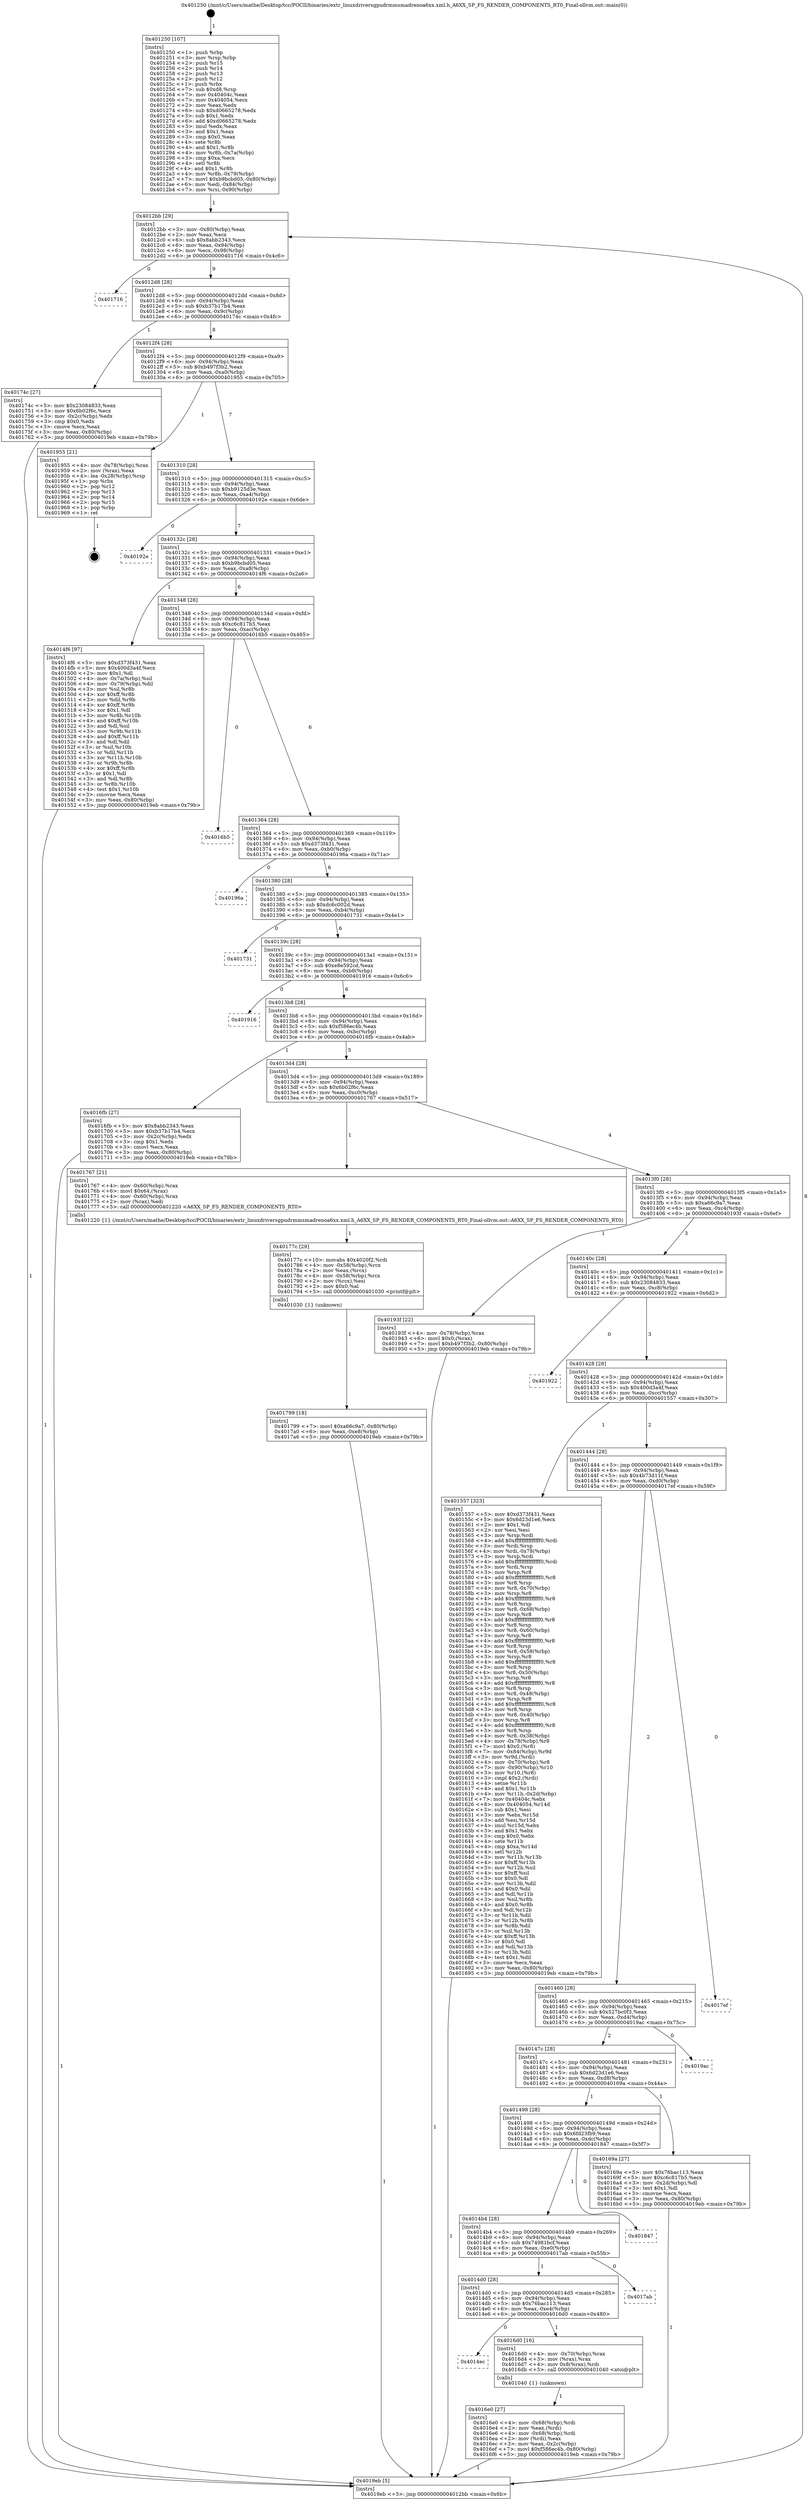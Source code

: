 digraph "0x401250" {
  label = "0x401250 (/mnt/c/Users/mathe/Desktop/tcc/POCII/binaries/extr_linuxdriversgpudrmmsmadrenoa6xx.xml.h_A6XX_SP_FS_RENDER_COMPONENTS_RT0_Final-ollvm.out::main(0))"
  labelloc = "t"
  node[shape=record]

  Entry [label="",width=0.3,height=0.3,shape=circle,fillcolor=black,style=filled]
  "0x4012bb" [label="{
     0x4012bb [29]\l
     | [instrs]\l
     &nbsp;&nbsp;0x4012bb \<+3\>: mov -0x80(%rbp),%eax\l
     &nbsp;&nbsp;0x4012be \<+2\>: mov %eax,%ecx\l
     &nbsp;&nbsp;0x4012c0 \<+6\>: sub $0x8abb2343,%ecx\l
     &nbsp;&nbsp;0x4012c6 \<+6\>: mov %eax,-0x94(%rbp)\l
     &nbsp;&nbsp;0x4012cc \<+6\>: mov %ecx,-0x98(%rbp)\l
     &nbsp;&nbsp;0x4012d2 \<+6\>: je 0000000000401716 \<main+0x4c6\>\l
  }"]
  "0x401716" [label="{
     0x401716\l
  }", style=dashed]
  "0x4012d8" [label="{
     0x4012d8 [28]\l
     | [instrs]\l
     &nbsp;&nbsp;0x4012d8 \<+5\>: jmp 00000000004012dd \<main+0x8d\>\l
     &nbsp;&nbsp;0x4012dd \<+6\>: mov -0x94(%rbp),%eax\l
     &nbsp;&nbsp;0x4012e3 \<+5\>: sub $0xb37b17b4,%eax\l
     &nbsp;&nbsp;0x4012e8 \<+6\>: mov %eax,-0x9c(%rbp)\l
     &nbsp;&nbsp;0x4012ee \<+6\>: je 000000000040174c \<main+0x4fc\>\l
  }"]
  Exit [label="",width=0.3,height=0.3,shape=circle,fillcolor=black,style=filled,peripheries=2]
  "0x40174c" [label="{
     0x40174c [27]\l
     | [instrs]\l
     &nbsp;&nbsp;0x40174c \<+5\>: mov $0x23084833,%eax\l
     &nbsp;&nbsp;0x401751 \<+5\>: mov $0x6b02f6c,%ecx\l
     &nbsp;&nbsp;0x401756 \<+3\>: mov -0x2c(%rbp),%edx\l
     &nbsp;&nbsp;0x401759 \<+3\>: cmp $0x0,%edx\l
     &nbsp;&nbsp;0x40175c \<+3\>: cmove %ecx,%eax\l
     &nbsp;&nbsp;0x40175f \<+3\>: mov %eax,-0x80(%rbp)\l
     &nbsp;&nbsp;0x401762 \<+5\>: jmp 00000000004019eb \<main+0x79b\>\l
  }"]
  "0x4012f4" [label="{
     0x4012f4 [28]\l
     | [instrs]\l
     &nbsp;&nbsp;0x4012f4 \<+5\>: jmp 00000000004012f9 \<main+0xa9\>\l
     &nbsp;&nbsp;0x4012f9 \<+6\>: mov -0x94(%rbp),%eax\l
     &nbsp;&nbsp;0x4012ff \<+5\>: sub $0xb497f3b2,%eax\l
     &nbsp;&nbsp;0x401304 \<+6\>: mov %eax,-0xa0(%rbp)\l
     &nbsp;&nbsp;0x40130a \<+6\>: je 0000000000401955 \<main+0x705\>\l
  }"]
  "0x401799" [label="{
     0x401799 [18]\l
     | [instrs]\l
     &nbsp;&nbsp;0x401799 \<+7\>: movl $0xa66c9a7,-0x80(%rbp)\l
     &nbsp;&nbsp;0x4017a0 \<+6\>: mov %eax,-0xe8(%rbp)\l
     &nbsp;&nbsp;0x4017a6 \<+5\>: jmp 00000000004019eb \<main+0x79b\>\l
  }"]
  "0x401955" [label="{
     0x401955 [21]\l
     | [instrs]\l
     &nbsp;&nbsp;0x401955 \<+4\>: mov -0x78(%rbp),%rax\l
     &nbsp;&nbsp;0x401959 \<+2\>: mov (%rax),%eax\l
     &nbsp;&nbsp;0x40195b \<+4\>: lea -0x28(%rbp),%rsp\l
     &nbsp;&nbsp;0x40195f \<+1\>: pop %rbx\l
     &nbsp;&nbsp;0x401960 \<+2\>: pop %r12\l
     &nbsp;&nbsp;0x401962 \<+2\>: pop %r13\l
     &nbsp;&nbsp;0x401964 \<+2\>: pop %r14\l
     &nbsp;&nbsp;0x401966 \<+2\>: pop %r15\l
     &nbsp;&nbsp;0x401968 \<+1\>: pop %rbp\l
     &nbsp;&nbsp;0x401969 \<+1\>: ret\l
  }"]
  "0x401310" [label="{
     0x401310 [28]\l
     | [instrs]\l
     &nbsp;&nbsp;0x401310 \<+5\>: jmp 0000000000401315 \<main+0xc5\>\l
     &nbsp;&nbsp;0x401315 \<+6\>: mov -0x94(%rbp),%eax\l
     &nbsp;&nbsp;0x40131b \<+5\>: sub $0xb9125d3e,%eax\l
     &nbsp;&nbsp;0x401320 \<+6\>: mov %eax,-0xa4(%rbp)\l
     &nbsp;&nbsp;0x401326 \<+6\>: je 000000000040192e \<main+0x6de\>\l
  }"]
  "0x40177c" [label="{
     0x40177c [29]\l
     | [instrs]\l
     &nbsp;&nbsp;0x40177c \<+10\>: movabs $0x4020f2,%rdi\l
     &nbsp;&nbsp;0x401786 \<+4\>: mov -0x58(%rbp),%rcx\l
     &nbsp;&nbsp;0x40178a \<+2\>: mov %eax,(%rcx)\l
     &nbsp;&nbsp;0x40178c \<+4\>: mov -0x58(%rbp),%rcx\l
     &nbsp;&nbsp;0x401790 \<+2\>: mov (%rcx),%esi\l
     &nbsp;&nbsp;0x401792 \<+2\>: mov $0x0,%al\l
     &nbsp;&nbsp;0x401794 \<+5\>: call 0000000000401030 \<printf@plt\>\l
     | [calls]\l
     &nbsp;&nbsp;0x401030 \{1\} (unknown)\l
  }"]
  "0x40192e" [label="{
     0x40192e\l
  }", style=dashed]
  "0x40132c" [label="{
     0x40132c [28]\l
     | [instrs]\l
     &nbsp;&nbsp;0x40132c \<+5\>: jmp 0000000000401331 \<main+0xe1\>\l
     &nbsp;&nbsp;0x401331 \<+6\>: mov -0x94(%rbp),%eax\l
     &nbsp;&nbsp;0x401337 \<+5\>: sub $0xb9bcbd05,%eax\l
     &nbsp;&nbsp;0x40133c \<+6\>: mov %eax,-0xa8(%rbp)\l
     &nbsp;&nbsp;0x401342 \<+6\>: je 00000000004014f6 \<main+0x2a6\>\l
  }"]
  "0x4016e0" [label="{
     0x4016e0 [27]\l
     | [instrs]\l
     &nbsp;&nbsp;0x4016e0 \<+4\>: mov -0x68(%rbp),%rdi\l
     &nbsp;&nbsp;0x4016e4 \<+2\>: mov %eax,(%rdi)\l
     &nbsp;&nbsp;0x4016e6 \<+4\>: mov -0x68(%rbp),%rdi\l
     &nbsp;&nbsp;0x4016ea \<+2\>: mov (%rdi),%eax\l
     &nbsp;&nbsp;0x4016ec \<+3\>: mov %eax,-0x2c(%rbp)\l
     &nbsp;&nbsp;0x4016ef \<+7\>: movl $0xf586ec4b,-0x80(%rbp)\l
     &nbsp;&nbsp;0x4016f6 \<+5\>: jmp 00000000004019eb \<main+0x79b\>\l
  }"]
  "0x4014f6" [label="{
     0x4014f6 [97]\l
     | [instrs]\l
     &nbsp;&nbsp;0x4014f6 \<+5\>: mov $0xd373f431,%eax\l
     &nbsp;&nbsp;0x4014fb \<+5\>: mov $0x400d3a4f,%ecx\l
     &nbsp;&nbsp;0x401500 \<+2\>: mov $0x1,%dl\l
     &nbsp;&nbsp;0x401502 \<+4\>: mov -0x7a(%rbp),%sil\l
     &nbsp;&nbsp;0x401506 \<+4\>: mov -0x79(%rbp),%dil\l
     &nbsp;&nbsp;0x40150a \<+3\>: mov %sil,%r8b\l
     &nbsp;&nbsp;0x40150d \<+4\>: xor $0xff,%r8b\l
     &nbsp;&nbsp;0x401511 \<+3\>: mov %dil,%r9b\l
     &nbsp;&nbsp;0x401514 \<+4\>: xor $0xff,%r9b\l
     &nbsp;&nbsp;0x401518 \<+3\>: xor $0x1,%dl\l
     &nbsp;&nbsp;0x40151b \<+3\>: mov %r8b,%r10b\l
     &nbsp;&nbsp;0x40151e \<+4\>: and $0xff,%r10b\l
     &nbsp;&nbsp;0x401522 \<+3\>: and %dl,%sil\l
     &nbsp;&nbsp;0x401525 \<+3\>: mov %r9b,%r11b\l
     &nbsp;&nbsp;0x401528 \<+4\>: and $0xff,%r11b\l
     &nbsp;&nbsp;0x40152c \<+3\>: and %dl,%dil\l
     &nbsp;&nbsp;0x40152f \<+3\>: or %sil,%r10b\l
     &nbsp;&nbsp;0x401532 \<+3\>: or %dil,%r11b\l
     &nbsp;&nbsp;0x401535 \<+3\>: xor %r11b,%r10b\l
     &nbsp;&nbsp;0x401538 \<+3\>: or %r9b,%r8b\l
     &nbsp;&nbsp;0x40153b \<+4\>: xor $0xff,%r8b\l
     &nbsp;&nbsp;0x40153f \<+3\>: or $0x1,%dl\l
     &nbsp;&nbsp;0x401542 \<+3\>: and %dl,%r8b\l
     &nbsp;&nbsp;0x401545 \<+3\>: or %r8b,%r10b\l
     &nbsp;&nbsp;0x401548 \<+4\>: test $0x1,%r10b\l
     &nbsp;&nbsp;0x40154c \<+3\>: cmovne %ecx,%eax\l
     &nbsp;&nbsp;0x40154f \<+3\>: mov %eax,-0x80(%rbp)\l
     &nbsp;&nbsp;0x401552 \<+5\>: jmp 00000000004019eb \<main+0x79b\>\l
  }"]
  "0x401348" [label="{
     0x401348 [28]\l
     | [instrs]\l
     &nbsp;&nbsp;0x401348 \<+5\>: jmp 000000000040134d \<main+0xfd\>\l
     &nbsp;&nbsp;0x40134d \<+6\>: mov -0x94(%rbp),%eax\l
     &nbsp;&nbsp;0x401353 \<+5\>: sub $0xc6c817b5,%eax\l
     &nbsp;&nbsp;0x401358 \<+6\>: mov %eax,-0xac(%rbp)\l
     &nbsp;&nbsp;0x40135e \<+6\>: je 00000000004016b5 \<main+0x465\>\l
  }"]
  "0x4019eb" [label="{
     0x4019eb [5]\l
     | [instrs]\l
     &nbsp;&nbsp;0x4019eb \<+5\>: jmp 00000000004012bb \<main+0x6b\>\l
  }"]
  "0x401250" [label="{
     0x401250 [107]\l
     | [instrs]\l
     &nbsp;&nbsp;0x401250 \<+1\>: push %rbp\l
     &nbsp;&nbsp;0x401251 \<+3\>: mov %rsp,%rbp\l
     &nbsp;&nbsp;0x401254 \<+2\>: push %r15\l
     &nbsp;&nbsp;0x401256 \<+2\>: push %r14\l
     &nbsp;&nbsp;0x401258 \<+2\>: push %r13\l
     &nbsp;&nbsp;0x40125a \<+2\>: push %r12\l
     &nbsp;&nbsp;0x40125c \<+1\>: push %rbx\l
     &nbsp;&nbsp;0x40125d \<+7\>: sub $0xd8,%rsp\l
     &nbsp;&nbsp;0x401264 \<+7\>: mov 0x40404c,%eax\l
     &nbsp;&nbsp;0x40126b \<+7\>: mov 0x404054,%ecx\l
     &nbsp;&nbsp;0x401272 \<+2\>: mov %eax,%edx\l
     &nbsp;&nbsp;0x401274 \<+6\>: sub $0xd0665278,%edx\l
     &nbsp;&nbsp;0x40127a \<+3\>: sub $0x1,%edx\l
     &nbsp;&nbsp;0x40127d \<+6\>: add $0xd0665278,%edx\l
     &nbsp;&nbsp;0x401283 \<+3\>: imul %edx,%eax\l
     &nbsp;&nbsp;0x401286 \<+3\>: and $0x1,%eax\l
     &nbsp;&nbsp;0x401289 \<+3\>: cmp $0x0,%eax\l
     &nbsp;&nbsp;0x40128c \<+4\>: sete %r8b\l
     &nbsp;&nbsp;0x401290 \<+4\>: and $0x1,%r8b\l
     &nbsp;&nbsp;0x401294 \<+4\>: mov %r8b,-0x7a(%rbp)\l
     &nbsp;&nbsp;0x401298 \<+3\>: cmp $0xa,%ecx\l
     &nbsp;&nbsp;0x40129b \<+4\>: setl %r8b\l
     &nbsp;&nbsp;0x40129f \<+4\>: and $0x1,%r8b\l
     &nbsp;&nbsp;0x4012a3 \<+4\>: mov %r8b,-0x79(%rbp)\l
     &nbsp;&nbsp;0x4012a7 \<+7\>: movl $0xb9bcbd05,-0x80(%rbp)\l
     &nbsp;&nbsp;0x4012ae \<+6\>: mov %edi,-0x84(%rbp)\l
     &nbsp;&nbsp;0x4012b4 \<+7\>: mov %rsi,-0x90(%rbp)\l
  }"]
  "0x4014ec" [label="{
     0x4014ec\l
  }", style=dashed]
  "0x4016b5" [label="{
     0x4016b5\l
  }", style=dashed]
  "0x401364" [label="{
     0x401364 [28]\l
     | [instrs]\l
     &nbsp;&nbsp;0x401364 \<+5\>: jmp 0000000000401369 \<main+0x119\>\l
     &nbsp;&nbsp;0x401369 \<+6\>: mov -0x94(%rbp),%eax\l
     &nbsp;&nbsp;0x40136f \<+5\>: sub $0xd373f431,%eax\l
     &nbsp;&nbsp;0x401374 \<+6\>: mov %eax,-0xb0(%rbp)\l
     &nbsp;&nbsp;0x40137a \<+6\>: je 000000000040196a \<main+0x71a\>\l
  }"]
  "0x4016d0" [label="{
     0x4016d0 [16]\l
     | [instrs]\l
     &nbsp;&nbsp;0x4016d0 \<+4\>: mov -0x70(%rbp),%rax\l
     &nbsp;&nbsp;0x4016d4 \<+3\>: mov (%rax),%rax\l
     &nbsp;&nbsp;0x4016d7 \<+4\>: mov 0x8(%rax),%rdi\l
     &nbsp;&nbsp;0x4016db \<+5\>: call 0000000000401040 \<atoi@plt\>\l
     | [calls]\l
     &nbsp;&nbsp;0x401040 \{1\} (unknown)\l
  }"]
  "0x40196a" [label="{
     0x40196a\l
  }", style=dashed]
  "0x401380" [label="{
     0x401380 [28]\l
     | [instrs]\l
     &nbsp;&nbsp;0x401380 \<+5\>: jmp 0000000000401385 \<main+0x135\>\l
     &nbsp;&nbsp;0x401385 \<+6\>: mov -0x94(%rbp),%eax\l
     &nbsp;&nbsp;0x40138b \<+5\>: sub $0xdc6c002d,%eax\l
     &nbsp;&nbsp;0x401390 \<+6\>: mov %eax,-0xb4(%rbp)\l
     &nbsp;&nbsp;0x401396 \<+6\>: je 0000000000401731 \<main+0x4e1\>\l
  }"]
  "0x4014d0" [label="{
     0x4014d0 [28]\l
     | [instrs]\l
     &nbsp;&nbsp;0x4014d0 \<+5\>: jmp 00000000004014d5 \<main+0x285\>\l
     &nbsp;&nbsp;0x4014d5 \<+6\>: mov -0x94(%rbp),%eax\l
     &nbsp;&nbsp;0x4014db \<+5\>: sub $0x76bac113,%eax\l
     &nbsp;&nbsp;0x4014e0 \<+6\>: mov %eax,-0xe4(%rbp)\l
     &nbsp;&nbsp;0x4014e6 \<+6\>: je 00000000004016d0 \<main+0x480\>\l
  }"]
  "0x401731" [label="{
     0x401731\l
  }", style=dashed]
  "0x40139c" [label="{
     0x40139c [28]\l
     | [instrs]\l
     &nbsp;&nbsp;0x40139c \<+5\>: jmp 00000000004013a1 \<main+0x151\>\l
     &nbsp;&nbsp;0x4013a1 \<+6\>: mov -0x94(%rbp),%eax\l
     &nbsp;&nbsp;0x4013a7 \<+5\>: sub $0xe8e592cd,%eax\l
     &nbsp;&nbsp;0x4013ac \<+6\>: mov %eax,-0xb8(%rbp)\l
     &nbsp;&nbsp;0x4013b2 \<+6\>: je 0000000000401916 \<main+0x6c6\>\l
  }"]
  "0x4017ab" [label="{
     0x4017ab\l
  }", style=dashed]
  "0x401916" [label="{
     0x401916\l
  }", style=dashed]
  "0x4013b8" [label="{
     0x4013b8 [28]\l
     | [instrs]\l
     &nbsp;&nbsp;0x4013b8 \<+5\>: jmp 00000000004013bd \<main+0x16d\>\l
     &nbsp;&nbsp;0x4013bd \<+6\>: mov -0x94(%rbp),%eax\l
     &nbsp;&nbsp;0x4013c3 \<+5\>: sub $0xf586ec4b,%eax\l
     &nbsp;&nbsp;0x4013c8 \<+6\>: mov %eax,-0xbc(%rbp)\l
     &nbsp;&nbsp;0x4013ce \<+6\>: je 00000000004016fb \<main+0x4ab\>\l
  }"]
  "0x4014b4" [label="{
     0x4014b4 [28]\l
     | [instrs]\l
     &nbsp;&nbsp;0x4014b4 \<+5\>: jmp 00000000004014b9 \<main+0x269\>\l
     &nbsp;&nbsp;0x4014b9 \<+6\>: mov -0x94(%rbp),%eax\l
     &nbsp;&nbsp;0x4014bf \<+5\>: sub $0x74981bcf,%eax\l
     &nbsp;&nbsp;0x4014c4 \<+6\>: mov %eax,-0xe0(%rbp)\l
     &nbsp;&nbsp;0x4014ca \<+6\>: je 00000000004017ab \<main+0x55b\>\l
  }"]
  "0x4016fb" [label="{
     0x4016fb [27]\l
     | [instrs]\l
     &nbsp;&nbsp;0x4016fb \<+5\>: mov $0x8abb2343,%eax\l
     &nbsp;&nbsp;0x401700 \<+5\>: mov $0xb37b17b4,%ecx\l
     &nbsp;&nbsp;0x401705 \<+3\>: mov -0x2c(%rbp),%edx\l
     &nbsp;&nbsp;0x401708 \<+3\>: cmp $0x1,%edx\l
     &nbsp;&nbsp;0x40170b \<+3\>: cmovl %ecx,%eax\l
     &nbsp;&nbsp;0x40170e \<+3\>: mov %eax,-0x80(%rbp)\l
     &nbsp;&nbsp;0x401711 \<+5\>: jmp 00000000004019eb \<main+0x79b\>\l
  }"]
  "0x4013d4" [label="{
     0x4013d4 [28]\l
     | [instrs]\l
     &nbsp;&nbsp;0x4013d4 \<+5\>: jmp 00000000004013d9 \<main+0x189\>\l
     &nbsp;&nbsp;0x4013d9 \<+6\>: mov -0x94(%rbp),%eax\l
     &nbsp;&nbsp;0x4013df \<+5\>: sub $0x6b02f6c,%eax\l
     &nbsp;&nbsp;0x4013e4 \<+6\>: mov %eax,-0xc0(%rbp)\l
     &nbsp;&nbsp;0x4013ea \<+6\>: je 0000000000401767 \<main+0x517\>\l
  }"]
  "0x401847" [label="{
     0x401847\l
  }", style=dashed]
  "0x401767" [label="{
     0x401767 [21]\l
     | [instrs]\l
     &nbsp;&nbsp;0x401767 \<+4\>: mov -0x60(%rbp),%rax\l
     &nbsp;&nbsp;0x40176b \<+6\>: movl $0x64,(%rax)\l
     &nbsp;&nbsp;0x401771 \<+4\>: mov -0x60(%rbp),%rax\l
     &nbsp;&nbsp;0x401775 \<+2\>: mov (%rax),%edi\l
     &nbsp;&nbsp;0x401777 \<+5\>: call 0000000000401220 \<A6XX_SP_FS_RENDER_COMPONENTS_RT0\>\l
     | [calls]\l
     &nbsp;&nbsp;0x401220 \{1\} (/mnt/c/Users/mathe/Desktop/tcc/POCII/binaries/extr_linuxdriversgpudrmmsmadrenoa6xx.xml.h_A6XX_SP_FS_RENDER_COMPONENTS_RT0_Final-ollvm.out::A6XX_SP_FS_RENDER_COMPONENTS_RT0)\l
  }"]
  "0x4013f0" [label="{
     0x4013f0 [28]\l
     | [instrs]\l
     &nbsp;&nbsp;0x4013f0 \<+5\>: jmp 00000000004013f5 \<main+0x1a5\>\l
     &nbsp;&nbsp;0x4013f5 \<+6\>: mov -0x94(%rbp),%eax\l
     &nbsp;&nbsp;0x4013fb \<+5\>: sub $0xa66c9a7,%eax\l
     &nbsp;&nbsp;0x401400 \<+6\>: mov %eax,-0xc4(%rbp)\l
     &nbsp;&nbsp;0x401406 \<+6\>: je 000000000040193f \<main+0x6ef\>\l
  }"]
  "0x401498" [label="{
     0x401498 [28]\l
     | [instrs]\l
     &nbsp;&nbsp;0x401498 \<+5\>: jmp 000000000040149d \<main+0x24d\>\l
     &nbsp;&nbsp;0x40149d \<+6\>: mov -0x94(%rbp),%eax\l
     &nbsp;&nbsp;0x4014a3 \<+5\>: sub $0x6fd23fb9,%eax\l
     &nbsp;&nbsp;0x4014a8 \<+6\>: mov %eax,-0xdc(%rbp)\l
     &nbsp;&nbsp;0x4014ae \<+6\>: je 0000000000401847 \<main+0x5f7\>\l
  }"]
  "0x40193f" [label="{
     0x40193f [22]\l
     | [instrs]\l
     &nbsp;&nbsp;0x40193f \<+4\>: mov -0x78(%rbp),%rax\l
     &nbsp;&nbsp;0x401943 \<+6\>: movl $0x0,(%rax)\l
     &nbsp;&nbsp;0x401949 \<+7\>: movl $0xb497f3b2,-0x80(%rbp)\l
     &nbsp;&nbsp;0x401950 \<+5\>: jmp 00000000004019eb \<main+0x79b\>\l
  }"]
  "0x40140c" [label="{
     0x40140c [28]\l
     | [instrs]\l
     &nbsp;&nbsp;0x40140c \<+5\>: jmp 0000000000401411 \<main+0x1c1\>\l
     &nbsp;&nbsp;0x401411 \<+6\>: mov -0x94(%rbp),%eax\l
     &nbsp;&nbsp;0x401417 \<+5\>: sub $0x23084833,%eax\l
     &nbsp;&nbsp;0x40141c \<+6\>: mov %eax,-0xc8(%rbp)\l
     &nbsp;&nbsp;0x401422 \<+6\>: je 0000000000401922 \<main+0x6d2\>\l
  }"]
  "0x40169a" [label="{
     0x40169a [27]\l
     | [instrs]\l
     &nbsp;&nbsp;0x40169a \<+5\>: mov $0x76bac113,%eax\l
     &nbsp;&nbsp;0x40169f \<+5\>: mov $0xc6c817b5,%ecx\l
     &nbsp;&nbsp;0x4016a4 \<+3\>: mov -0x2d(%rbp),%dl\l
     &nbsp;&nbsp;0x4016a7 \<+3\>: test $0x1,%dl\l
     &nbsp;&nbsp;0x4016aa \<+3\>: cmovne %ecx,%eax\l
     &nbsp;&nbsp;0x4016ad \<+3\>: mov %eax,-0x80(%rbp)\l
     &nbsp;&nbsp;0x4016b0 \<+5\>: jmp 00000000004019eb \<main+0x79b\>\l
  }"]
  "0x401922" [label="{
     0x401922\l
  }", style=dashed]
  "0x401428" [label="{
     0x401428 [28]\l
     | [instrs]\l
     &nbsp;&nbsp;0x401428 \<+5\>: jmp 000000000040142d \<main+0x1dd\>\l
     &nbsp;&nbsp;0x40142d \<+6\>: mov -0x94(%rbp),%eax\l
     &nbsp;&nbsp;0x401433 \<+5\>: sub $0x400d3a4f,%eax\l
     &nbsp;&nbsp;0x401438 \<+6\>: mov %eax,-0xcc(%rbp)\l
     &nbsp;&nbsp;0x40143e \<+6\>: je 0000000000401557 \<main+0x307\>\l
  }"]
  "0x40147c" [label="{
     0x40147c [28]\l
     | [instrs]\l
     &nbsp;&nbsp;0x40147c \<+5\>: jmp 0000000000401481 \<main+0x231\>\l
     &nbsp;&nbsp;0x401481 \<+6\>: mov -0x94(%rbp),%eax\l
     &nbsp;&nbsp;0x401487 \<+5\>: sub $0x6d23d1e6,%eax\l
     &nbsp;&nbsp;0x40148c \<+6\>: mov %eax,-0xd8(%rbp)\l
     &nbsp;&nbsp;0x401492 \<+6\>: je 000000000040169a \<main+0x44a\>\l
  }"]
  "0x401557" [label="{
     0x401557 [323]\l
     | [instrs]\l
     &nbsp;&nbsp;0x401557 \<+5\>: mov $0xd373f431,%eax\l
     &nbsp;&nbsp;0x40155c \<+5\>: mov $0x6d23d1e6,%ecx\l
     &nbsp;&nbsp;0x401561 \<+2\>: mov $0x1,%dl\l
     &nbsp;&nbsp;0x401563 \<+2\>: xor %esi,%esi\l
     &nbsp;&nbsp;0x401565 \<+3\>: mov %rsp,%rdi\l
     &nbsp;&nbsp;0x401568 \<+4\>: add $0xfffffffffffffff0,%rdi\l
     &nbsp;&nbsp;0x40156c \<+3\>: mov %rdi,%rsp\l
     &nbsp;&nbsp;0x40156f \<+4\>: mov %rdi,-0x78(%rbp)\l
     &nbsp;&nbsp;0x401573 \<+3\>: mov %rsp,%rdi\l
     &nbsp;&nbsp;0x401576 \<+4\>: add $0xfffffffffffffff0,%rdi\l
     &nbsp;&nbsp;0x40157a \<+3\>: mov %rdi,%rsp\l
     &nbsp;&nbsp;0x40157d \<+3\>: mov %rsp,%r8\l
     &nbsp;&nbsp;0x401580 \<+4\>: add $0xfffffffffffffff0,%r8\l
     &nbsp;&nbsp;0x401584 \<+3\>: mov %r8,%rsp\l
     &nbsp;&nbsp;0x401587 \<+4\>: mov %r8,-0x70(%rbp)\l
     &nbsp;&nbsp;0x40158b \<+3\>: mov %rsp,%r8\l
     &nbsp;&nbsp;0x40158e \<+4\>: add $0xfffffffffffffff0,%r8\l
     &nbsp;&nbsp;0x401592 \<+3\>: mov %r8,%rsp\l
     &nbsp;&nbsp;0x401595 \<+4\>: mov %r8,-0x68(%rbp)\l
     &nbsp;&nbsp;0x401599 \<+3\>: mov %rsp,%r8\l
     &nbsp;&nbsp;0x40159c \<+4\>: add $0xfffffffffffffff0,%r8\l
     &nbsp;&nbsp;0x4015a0 \<+3\>: mov %r8,%rsp\l
     &nbsp;&nbsp;0x4015a3 \<+4\>: mov %r8,-0x60(%rbp)\l
     &nbsp;&nbsp;0x4015a7 \<+3\>: mov %rsp,%r8\l
     &nbsp;&nbsp;0x4015aa \<+4\>: add $0xfffffffffffffff0,%r8\l
     &nbsp;&nbsp;0x4015ae \<+3\>: mov %r8,%rsp\l
     &nbsp;&nbsp;0x4015b1 \<+4\>: mov %r8,-0x58(%rbp)\l
     &nbsp;&nbsp;0x4015b5 \<+3\>: mov %rsp,%r8\l
     &nbsp;&nbsp;0x4015b8 \<+4\>: add $0xfffffffffffffff0,%r8\l
     &nbsp;&nbsp;0x4015bc \<+3\>: mov %r8,%rsp\l
     &nbsp;&nbsp;0x4015bf \<+4\>: mov %r8,-0x50(%rbp)\l
     &nbsp;&nbsp;0x4015c3 \<+3\>: mov %rsp,%r8\l
     &nbsp;&nbsp;0x4015c6 \<+4\>: add $0xfffffffffffffff0,%r8\l
     &nbsp;&nbsp;0x4015ca \<+3\>: mov %r8,%rsp\l
     &nbsp;&nbsp;0x4015cd \<+4\>: mov %r8,-0x48(%rbp)\l
     &nbsp;&nbsp;0x4015d1 \<+3\>: mov %rsp,%r8\l
     &nbsp;&nbsp;0x4015d4 \<+4\>: add $0xfffffffffffffff0,%r8\l
     &nbsp;&nbsp;0x4015d8 \<+3\>: mov %r8,%rsp\l
     &nbsp;&nbsp;0x4015db \<+4\>: mov %r8,-0x40(%rbp)\l
     &nbsp;&nbsp;0x4015df \<+3\>: mov %rsp,%r8\l
     &nbsp;&nbsp;0x4015e2 \<+4\>: add $0xfffffffffffffff0,%r8\l
     &nbsp;&nbsp;0x4015e6 \<+3\>: mov %r8,%rsp\l
     &nbsp;&nbsp;0x4015e9 \<+4\>: mov %r8,-0x38(%rbp)\l
     &nbsp;&nbsp;0x4015ed \<+4\>: mov -0x78(%rbp),%r8\l
     &nbsp;&nbsp;0x4015f1 \<+7\>: movl $0x0,(%r8)\l
     &nbsp;&nbsp;0x4015f8 \<+7\>: mov -0x84(%rbp),%r9d\l
     &nbsp;&nbsp;0x4015ff \<+3\>: mov %r9d,(%rdi)\l
     &nbsp;&nbsp;0x401602 \<+4\>: mov -0x70(%rbp),%r8\l
     &nbsp;&nbsp;0x401606 \<+7\>: mov -0x90(%rbp),%r10\l
     &nbsp;&nbsp;0x40160d \<+3\>: mov %r10,(%r8)\l
     &nbsp;&nbsp;0x401610 \<+3\>: cmpl $0x2,(%rdi)\l
     &nbsp;&nbsp;0x401613 \<+4\>: setne %r11b\l
     &nbsp;&nbsp;0x401617 \<+4\>: and $0x1,%r11b\l
     &nbsp;&nbsp;0x40161b \<+4\>: mov %r11b,-0x2d(%rbp)\l
     &nbsp;&nbsp;0x40161f \<+7\>: mov 0x40404c,%ebx\l
     &nbsp;&nbsp;0x401626 \<+8\>: mov 0x404054,%r14d\l
     &nbsp;&nbsp;0x40162e \<+3\>: sub $0x1,%esi\l
     &nbsp;&nbsp;0x401631 \<+3\>: mov %ebx,%r15d\l
     &nbsp;&nbsp;0x401634 \<+3\>: add %esi,%r15d\l
     &nbsp;&nbsp;0x401637 \<+4\>: imul %r15d,%ebx\l
     &nbsp;&nbsp;0x40163b \<+3\>: and $0x1,%ebx\l
     &nbsp;&nbsp;0x40163e \<+3\>: cmp $0x0,%ebx\l
     &nbsp;&nbsp;0x401641 \<+4\>: sete %r11b\l
     &nbsp;&nbsp;0x401645 \<+4\>: cmp $0xa,%r14d\l
     &nbsp;&nbsp;0x401649 \<+4\>: setl %r12b\l
     &nbsp;&nbsp;0x40164d \<+3\>: mov %r11b,%r13b\l
     &nbsp;&nbsp;0x401650 \<+4\>: xor $0xff,%r13b\l
     &nbsp;&nbsp;0x401654 \<+3\>: mov %r12b,%sil\l
     &nbsp;&nbsp;0x401657 \<+4\>: xor $0xff,%sil\l
     &nbsp;&nbsp;0x40165b \<+3\>: xor $0x0,%dl\l
     &nbsp;&nbsp;0x40165e \<+3\>: mov %r13b,%dil\l
     &nbsp;&nbsp;0x401661 \<+4\>: and $0x0,%dil\l
     &nbsp;&nbsp;0x401665 \<+3\>: and %dl,%r11b\l
     &nbsp;&nbsp;0x401668 \<+3\>: mov %sil,%r8b\l
     &nbsp;&nbsp;0x40166b \<+4\>: and $0x0,%r8b\l
     &nbsp;&nbsp;0x40166f \<+3\>: and %dl,%r12b\l
     &nbsp;&nbsp;0x401672 \<+3\>: or %r11b,%dil\l
     &nbsp;&nbsp;0x401675 \<+3\>: or %r12b,%r8b\l
     &nbsp;&nbsp;0x401678 \<+3\>: xor %r8b,%dil\l
     &nbsp;&nbsp;0x40167b \<+3\>: or %sil,%r13b\l
     &nbsp;&nbsp;0x40167e \<+4\>: xor $0xff,%r13b\l
     &nbsp;&nbsp;0x401682 \<+3\>: or $0x0,%dl\l
     &nbsp;&nbsp;0x401685 \<+3\>: and %dl,%r13b\l
     &nbsp;&nbsp;0x401688 \<+3\>: or %r13b,%dil\l
     &nbsp;&nbsp;0x40168b \<+4\>: test $0x1,%dil\l
     &nbsp;&nbsp;0x40168f \<+3\>: cmovne %ecx,%eax\l
     &nbsp;&nbsp;0x401692 \<+3\>: mov %eax,-0x80(%rbp)\l
     &nbsp;&nbsp;0x401695 \<+5\>: jmp 00000000004019eb \<main+0x79b\>\l
  }"]
  "0x401444" [label="{
     0x401444 [28]\l
     | [instrs]\l
     &nbsp;&nbsp;0x401444 \<+5\>: jmp 0000000000401449 \<main+0x1f9\>\l
     &nbsp;&nbsp;0x401449 \<+6\>: mov -0x94(%rbp),%eax\l
     &nbsp;&nbsp;0x40144f \<+5\>: sub $0x4b73d11f,%eax\l
     &nbsp;&nbsp;0x401454 \<+6\>: mov %eax,-0xd0(%rbp)\l
     &nbsp;&nbsp;0x40145a \<+6\>: je 00000000004017ef \<main+0x59f\>\l
  }"]
  "0x4019ac" [label="{
     0x4019ac\l
  }", style=dashed]
  "0x401460" [label="{
     0x401460 [28]\l
     | [instrs]\l
     &nbsp;&nbsp;0x401460 \<+5\>: jmp 0000000000401465 \<main+0x215\>\l
     &nbsp;&nbsp;0x401465 \<+6\>: mov -0x94(%rbp),%eax\l
     &nbsp;&nbsp;0x40146b \<+5\>: sub $0x527bc0f3,%eax\l
     &nbsp;&nbsp;0x401470 \<+6\>: mov %eax,-0xd4(%rbp)\l
     &nbsp;&nbsp;0x401476 \<+6\>: je 00000000004019ac \<main+0x75c\>\l
  }"]
  "0x4017ef" [label="{
     0x4017ef\l
  }", style=dashed]
  Entry -> "0x401250" [label=" 1"]
  "0x4012bb" -> "0x401716" [label=" 0"]
  "0x4012bb" -> "0x4012d8" [label=" 9"]
  "0x401955" -> Exit [label=" 1"]
  "0x4012d8" -> "0x40174c" [label=" 1"]
  "0x4012d8" -> "0x4012f4" [label=" 8"]
  "0x40193f" -> "0x4019eb" [label=" 1"]
  "0x4012f4" -> "0x401955" [label=" 1"]
  "0x4012f4" -> "0x401310" [label=" 7"]
  "0x401799" -> "0x4019eb" [label=" 1"]
  "0x401310" -> "0x40192e" [label=" 0"]
  "0x401310" -> "0x40132c" [label=" 7"]
  "0x40177c" -> "0x401799" [label=" 1"]
  "0x40132c" -> "0x4014f6" [label=" 1"]
  "0x40132c" -> "0x401348" [label=" 6"]
  "0x4014f6" -> "0x4019eb" [label=" 1"]
  "0x401250" -> "0x4012bb" [label=" 1"]
  "0x4019eb" -> "0x4012bb" [label=" 8"]
  "0x401767" -> "0x40177c" [label=" 1"]
  "0x401348" -> "0x4016b5" [label=" 0"]
  "0x401348" -> "0x401364" [label=" 6"]
  "0x40174c" -> "0x4019eb" [label=" 1"]
  "0x401364" -> "0x40196a" [label=" 0"]
  "0x401364" -> "0x401380" [label=" 6"]
  "0x4016fb" -> "0x4019eb" [label=" 1"]
  "0x401380" -> "0x401731" [label=" 0"]
  "0x401380" -> "0x40139c" [label=" 6"]
  "0x4016d0" -> "0x4016e0" [label=" 1"]
  "0x40139c" -> "0x401916" [label=" 0"]
  "0x40139c" -> "0x4013b8" [label=" 6"]
  "0x4014d0" -> "0x4014ec" [label=" 0"]
  "0x4013b8" -> "0x4016fb" [label=" 1"]
  "0x4013b8" -> "0x4013d4" [label=" 5"]
  "0x4016e0" -> "0x4019eb" [label=" 1"]
  "0x4013d4" -> "0x401767" [label=" 1"]
  "0x4013d4" -> "0x4013f0" [label=" 4"]
  "0x4014b4" -> "0x4014d0" [label=" 1"]
  "0x4013f0" -> "0x40193f" [label=" 1"]
  "0x4013f0" -> "0x40140c" [label=" 3"]
  "0x4014d0" -> "0x4016d0" [label=" 1"]
  "0x40140c" -> "0x401922" [label=" 0"]
  "0x40140c" -> "0x401428" [label=" 3"]
  "0x401498" -> "0x4014b4" [label=" 1"]
  "0x401428" -> "0x401557" [label=" 1"]
  "0x401428" -> "0x401444" [label=" 2"]
  "0x4014b4" -> "0x4017ab" [label=" 0"]
  "0x401557" -> "0x4019eb" [label=" 1"]
  "0x40169a" -> "0x4019eb" [label=" 1"]
  "0x401444" -> "0x4017ef" [label=" 0"]
  "0x401444" -> "0x401460" [label=" 2"]
  "0x40147c" -> "0x401498" [label=" 1"]
  "0x401460" -> "0x4019ac" [label=" 0"]
  "0x401460" -> "0x40147c" [label=" 2"]
  "0x401498" -> "0x401847" [label=" 0"]
  "0x40147c" -> "0x40169a" [label=" 1"]
}
